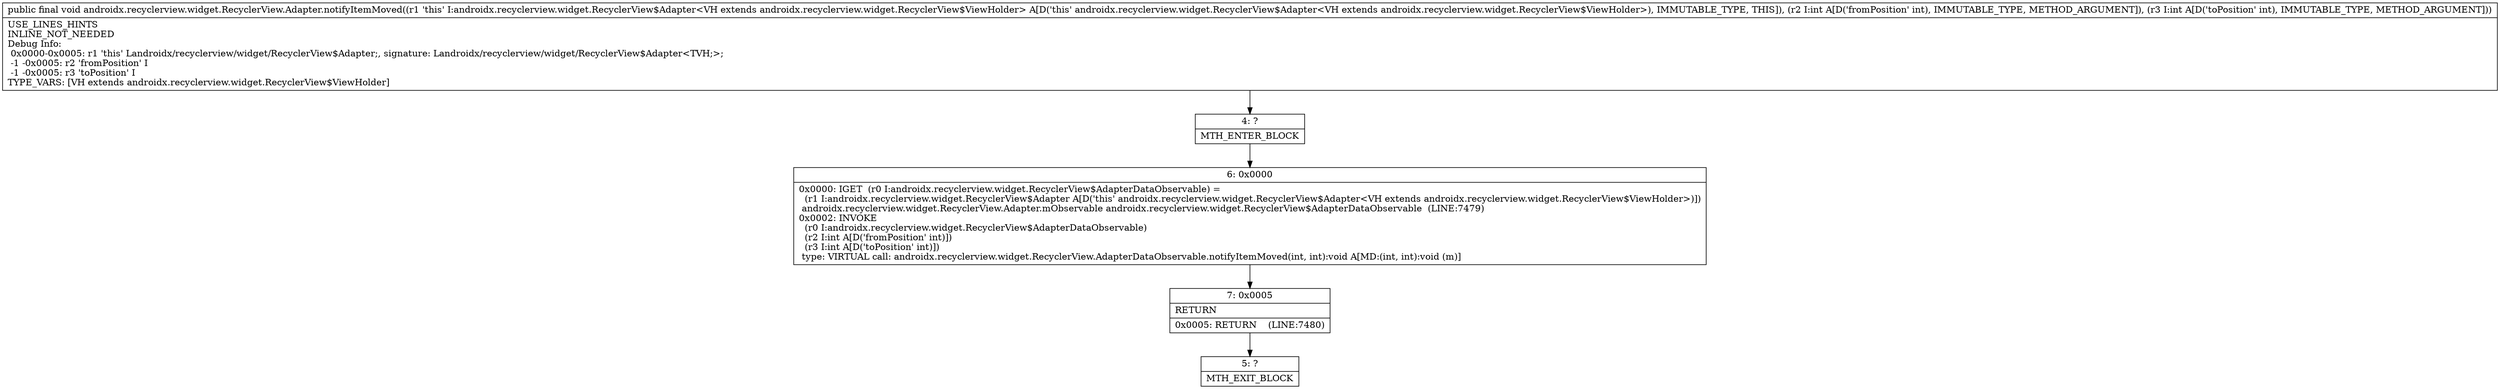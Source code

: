 digraph "CFG forandroidx.recyclerview.widget.RecyclerView.Adapter.notifyItemMoved(II)V" {
Node_4 [shape=record,label="{4\:\ ?|MTH_ENTER_BLOCK\l}"];
Node_6 [shape=record,label="{6\:\ 0x0000|0x0000: IGET  (r0 I:androidx.recyclerview.widget.RecyclerView$AdapterDataObservable) = \l  (r1 I:androidx.recyclerview.widget.RecyclerView$Adapter A[D('this' androidx.recyclerview.widget.RecyclerView$Adapter\<VH extends androidx.recyclerview.widget.RecyclerView$ViewHolder\>)])\l androidx.recyclerview.widget.RecyclerView.Adapter.mObservable androidx.recyclerview.widget.RecyclerView$AdapterDataObservable  (LINE:7479)\l0x0002: INVOKE  \l  (r0 I:androidx.recyclerview.widget.RecyclerView$AdapterDataObservable)\l  (r2 I:int A[D('fromPosition' int)])\l  (r3 I:int A[D('toPosition' int)])\l type: VIRTUAL call: androidx.recyclerview.widget.RecyclerView.AdapterDataObservable.notifyItemMoved(int, int):void A[MD:(int, int):void (m)]\l}"];
Node_7 [shape=record,label="{7\:\ 0x0005|RETURN\l|0x0005: RETURN    (LINE:7480)\l}"];
Node_5 [shape=record,label="{5\:\ ?|MTH_EXIT_BLOCK\l}"];
MethodNode[shape=record,label="{public final void androidx.recyclerview.widget.RecyclerView.Adapter.notifyItemMoved((r1 'this' I:androidx.recyclerview.widget.RecyclerView$Adapter\<VH extends androidx.recyclerview.widget.RecyclerView$ViewHolder\> A[D('this' androidx.recyclerview.widget.RecyclerView$Adapter\<VH extends androidx.recyclerview.widget.RecyclerView$ViewHolder\>), IMMUTABLE_TYPE, THIS]), (r2 I:int A[D('fromPosition' int), IMMUTABLE_TYPE, METHOD_ARGUMENT]), (r3 I:int A[D('toPosition' int), IMMUTABLE_TYPE, METHOD_ARGUMENT]))  | USE_LINES_HINTS\lINLINE_NOT_NEEDED\lDebug Info:\l  0x0000\-0x0005: r1 'this' Landroidx\/recyclerview\/widget\/RecyclerView$Adapter;, signature: Landroidx\/recyclerview\/widget\/RecyclerView$Adapter\<TVH;\>;\l  \-1 \-0x0005: r2 'fromPosition' I\l  \-1 \-0x0005: r3 'toPosition' I\lTYPE_VARS: [VH extends androidx.recyclerview.widget.RecyclerView$ViewHolder]\l}"];
MethodNode -> Node_4;Node_4 -> Node_6;
Node_6 -> Node_7;
Node_7 -> Node_5;
}

